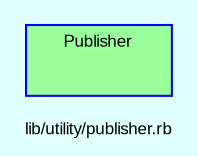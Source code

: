digraph TopLevel {
    compound = true
    bgcolor = lightcyan1
    fontname = Arial
    fontsize = 8
    label = "lib/utility/publisher.rb"
    node [
        fontname = Arial,
        fontsize = 8,
        color = black
    ]

    subgraph cluster_Publisher {
        fillcolor = palegreen1
        URL = "classes/Publisher.html"
        fontname = Arial
        color = blue
        label = "Publisher"
        style = filled
        Publisher [
            shape = plaintext,
            height = 0.01,
            width = 0.75,
            label = ""
        ]

    }

}

